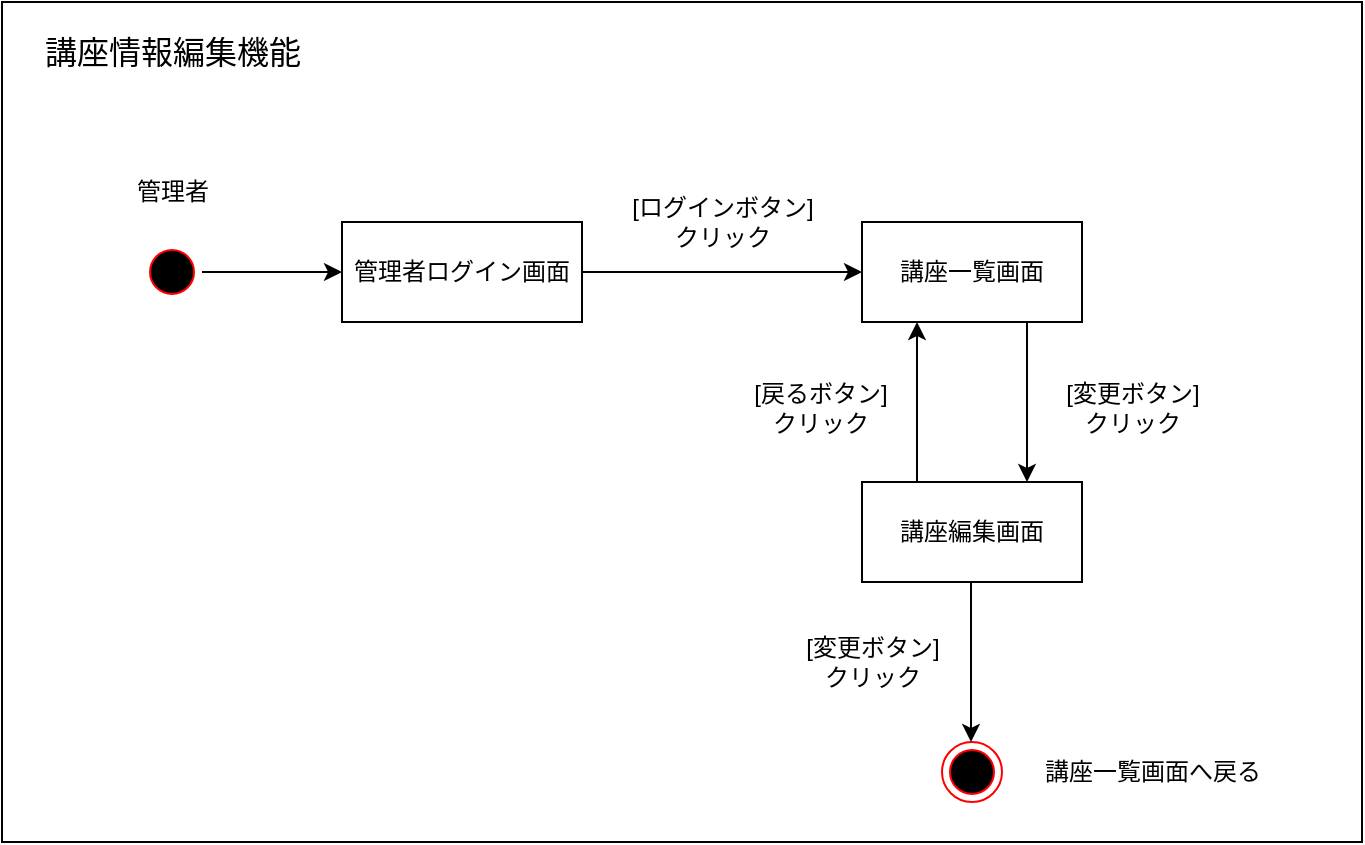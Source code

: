 <mxfile version="21.5.1" type="device">
  <diagram name="第 1 页" id="Q5JdQTRWaMcOKz5ExAHO">
    <mxGraphModel dx="1036" dy="606" grid="1" gridSize="10" guides="1" tooltips="1" connect="1" arrows="1" fold="1" page="1" pageScale="1" pageWidth="827" pageHeight="1169" math="0" shadow="0">
      <root>
        <mxCell id="0" />
        <mxCell id="1" parent="0" />
        <mxCell id="7iR_AsRuz_JYYwlTW-By-2" value="" style="rounded=0;whiteSpace=wrap;html=1;" parent="1" vertex="1">
          <mxGeometry x="50" y="30" width="680" height="420" as="geometry" />
        </mxCell>
        <mxCell id="xuO2WjomxNoXxt_UWbL7-1" value="" style="ellipse;html=1;shape=startState;fillColor=#000000;strokeColor=#ff0000;" parent="1" vertex="1">
          <mxGeometry x="120" y="150" width="30" height="30" as="geometry" />
        </mxCell>
        <mxCell id="xuO2WjomxNoXxt_UWbL7-3" value="管理者ログイン画面" style="html=1;whiteSpace=wrap;" parent="1" vertex="1">
          <mxGeometry x="220" y="140" width="120" height="50" as="geometry" />
        </mxCell>
        <mxCell id="xuO2WjomxNoXxt_UWbL7-5" value="講座一覧画面" style="html=1;whiteSpace=wrap;" parent="1" vertex="1">
          <mxGeometry x="480" y="140" width="110" height="50" as="geometry" />
        </mxCell>
        <mxCell id="xuO2WjomxNoXxt_UWbL7-6" value="講座編集画面" style="html=1;whiteSpace=wrap;" parent="1" vertex="1">
          <mxGeometry x="480" y="270" width="110" height="50" as="geometry" />
        </mxCell>
        <mxCell id="xuO2WjomxNoXxt_UWbL7-9" value="" style="ellipse;html=1;shape=endState;fillColor=#000000;strokeColor=#ff0000;" parent="1" vertex="1">
          <mxGeometry x="520" y="400" width="30" height="30" as="geometry" />
        </mxCell>
        <mxCell id="xuO2WjomxNoXxt_UWbL7-10" value="" style="endArrow=classic;html=1;rounded=0;exitX=1;exitY=0.5;exitDx=0;exitDy=0;entryX=0;entryY=0.5;entryDx=0;entryDy=0;" parent="1" source="xuO2WjomxNoXxt_UWbL7-3" target="xuO2WjomxNoXxt_UWbL7-5" edge="1">
          <mxGeometry width="50" height="50" relative="1" as="geometry">
            <mxPoint x="390" y="340" as="sourcePoint" />
            <mxPoint x="440" y="290" as="targetPoint" />
          </mxGeometry>
        </mxCell>
        <mxCell id="xuO2WjomxNoXxt_UWbL7-11" value="" style="endArrow=classic;html=1;rounded=0;exitX=0.75;exitY=1;exitDx=0;exitDy=0;entryX=0.75;entryY=0;entryDx=0;entryDy=0;" parent="1" source="xuO2WjomxNoXxt_UWbL7-5" target="xuO2WjomxNoXxt_UWbL7-6" edge="1">
          <mxGeometry width="50" height="50" relative="1" as="geometry">
            <mxPoint x="410" y="340" as="sourcePoint" />
            <mxPoint x="550" y="260" as="targetPoint" />
            <Array as="points" />
          </mxGeometry>
        </mxCell>
        <mxCell id="xuO2WjomxNoXxt_UWbL7-12" value="" style="endArrow=classic;html=1;rounded=0;exitX=0.25;exitY=0;exitDx=0;exitDy=0;entryX=0.25;entryY=1;entryDx=0;entryDy=0;" parent="1" source="xuO2WjomxNoXxt_UWbL7-6" target="xuO2WjomxNoXxt_UWbL7-5" edge="1">
          <mxGeometry width="50" height="50" relative="1" as="geometry">
            <mxPoint x="410" y="340" as="sourcePoint" />
            <mxPoint x="460" y="290" as="targetPoint" />
          </mxGeometry>
        </mxCell>
        <mxCell id="xuO2WjomxNoXxt_UWbL7-15" value="" style="endArrow=classic;html=1;rounded=0;exitX=0.75;exitY=1;exitDx=0;exitDy=0;entryX=0.75;entryY=0;entryDx=0;entryDy=0;" parent="1" edge="1">
          <mxGeometry width="50" height="50" relative="1" as="geometry">
            <mxPoint x="534.5" y="320" as="sourcePoint" />
            <mxPoint x="534.5" y="400" as="targetPoint" />
          </mxGeometry>
        </mxCell>
        <mxCell id="xuO2WjomxNoXxt_UWbL7-18" value="" style="endArrow=classic;html=1;rounded=0;exitX=1;exitY=0.5;exitDx=0;exitDy=0;entryX=0;entryY=0.5;entryDx=0;entryDy=0;" parent="1" source="xuO2WjomxNoXxt_UWbL7-1" target="xuO2WjomxNoXxt_UWbL7-3" edge="1">
          <mxGeometry width="50" height="50" relative="1" as="geometry">
            <mxPoint x="390" y="340" as="sourcePoint" />
            <mxPoint x="440" y="290" as="targetPoint" />
          </mxGeometry>
        </mxCell>
        <mxCell id="xuO2WjomxNoXxt_UWbL7-19" value="管理者" style="text;html=1;align=center;verticalAlign=middle;resizable=0;points=[];autosize=1;strokeColor=none;fillColor=none;" parent="1" vertex="1">
          <mxGeometry x="105" y="110" width="60" height="30" as="geometry" />
        </mxCell>
        <mxCell id="xuO2WjomxNoXxt_UWbL7-20" value="[ログインボタン]&lt;br&gt;クリック" style="text;html=1;align=center;verticalAlign=middle;resizable=0;points=[];autosize=1;strokeColor=none;fillColor=none;" parent="1" vertex="1">
          <mxGeometry x="355" y="120" width="110" height="40" as="geometry" />
        </mxCell>
        <mxCell id="xuO2WjomxNoXxt_UWbL7-21" value="[戻るボタン]&lt;br&gt;クリック" style="text;html=1;align=center;verticalAlign=middle;resizable=0;points=[];autosize=1;strokeColor=none;fillColor=none;" parent="1" vertex="1">
          <mxGeometry x="414" y="213" width="90" height="40" as="geometry" />
        </mxCell>
        <mxCell id="xuO2WjomxNoXxt_UWbL7-22" value="[変更ボタン]&lt;br&gt;クリック" style="text;html=1;align=center;verticalAlign=middle;resizable=0;points=[];autosize=1;strokeColor=none;fillColor=none;" parent="1" vertex="1">
          <mxGeometry x="570" y="213" width="90" height="40" as="geometry" />
        </mxCell>
        <mxCell id="xuO2WjomxNoXxt_UWbL7-24" value="[変更ボタン]&lt;br&gt;クリック" style="text;html=1;align=center;verticalAlign=middle;resizable=0;points=[];autosize=1;strokeColor=none;fillColor=none;" parent="1" vertex="1">
          <mxGeometry x="440" y="340" width="90" height="40" as="geometry" />
        </mxCell>
        <mxCell id="xuO2WjomxNoXxt_UWbL7-26" value="講座一覧画面へ戻る" style="text;html=1;align=center;verticalAlign=middle;resizable=0;points=[];autosize=1;strokeColor=none;fillColor=none;" parent="1" vertex="1">
          <mxGeometry x="560" y="400" width="130" height="30" as="geometry" />
        </mxCell>
        <mxCell id="xuO2WjomxNoXxt_UWbL7-27" value="&lt;font style=&quot;font-size: 16px;&quot;&gt;講座情報編集機能&lt;/font&gt;" style="text;html=1;align=center;verticalAlign=middle;resizable=0;points=[];autosize=1;strokeColor=none;fillColor=none;" parent="1" vertex="1">
          <mxGeometry x="60" y="40" width="150" height="30" as="geometry" />
        </mxCell>
      </root>
    </mxGraphModel>
  </diagram>
</mxfile>
